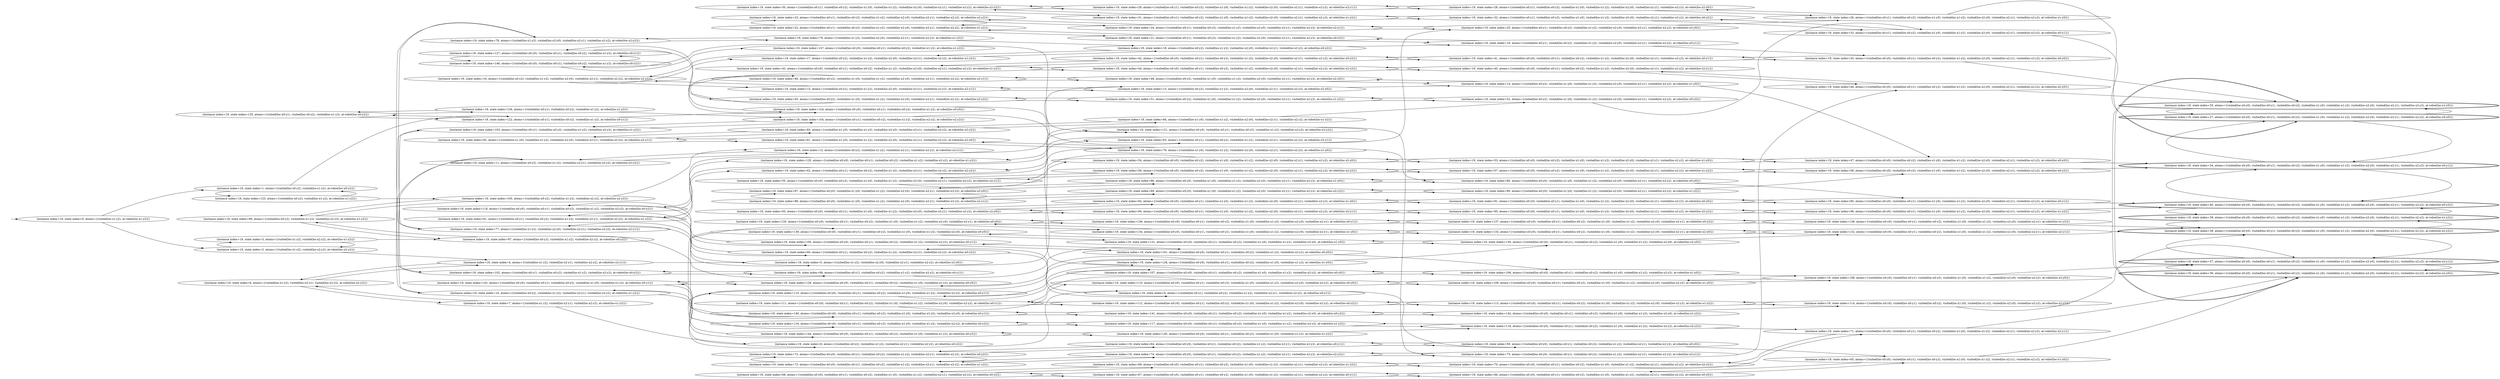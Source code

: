 digraph {
rankdir="LR"
s0[label="(instance index=19, state index=0, atoms={visited(loc-x1-y2), at-robot(loc-x1-y2)})"]
s123[label="(instance index=19, state index=123, atoms={visited(loc-x0-y2), visited(loc-x1-y2), at-robot(loc-x1-y2)})"]
s99[label="(instance index=19, state index=99, atoms={visited(loc-x0-y2), visited(loc-x1-y2), visited(loc-x2-y2), at-robot(loc-x1-y2)})"]
s3[label="(instance index=19, state index=3, atoms={visited(loc-x1-y2), visited(loc-x2-y2), at-robot(loc-x1-y2)})"]
s1[label="(instance index=19, state index=1, atoms={visited(loc-x0-y2), visited(loc-x1-y2), at-robot(loc-x0-y2)})"]
s125[label="(instance index=19, state index=125, atoms={visited(loc-x0-y1), visited(loc-x0-y2), visited(loc-x1-y2), at-robot(loc-x0-y2)})"]
s6[label="(instance index=19, state index=6, atoms={visited(loc-x1-y2), visited(loc-x2-y1), visited(loc-x2-y2), at-robot(loc-x2-y2)})"]
s2[label="(instance index=19, state index=2, atoms={visited(loc-x1-y2), visited(loc-x2-y2), at-robot(loc-x2-y2)})"]
s100[label="(instance index=19, state index=100, atoms={visited(loc-x0-y2), visited(loc-x1-y2), visited(loc-x2-y2), at-robot(loc-x2-y2)})"]
s11[label="(instance index=19, state index=11, atoms={visited(loc-x0-y2), visited(loc-x1-y2), visited(loc-x2-y1), visited(loc-x2-y2), at-robot(loc-x2-y2)})"]
s146[label="(instance index=19, state index=146, atoms={visited(loc-x0-y0), visited(loc-x0-y1), visited(loc-x0-y2), visited(loc-x1-y2), at-robot(loc-x0-y2)})"]
s78[label="(instance index=19, state index=78, atoms={visited(loc-x1-y2), visited(loc-x2-y0), visited(loc-x2-y1), visited(loc-x2-y2), at-robot(loc-x2-y2)})"]
s16[label="(instance index=19, state index=16, atoms={visited(loc-x0-y2), visited(loc-x1-y2), visited(loc-x2-y0), visited(loc-x2-y1), visited(loc-x2-y2), at-robot(loc-x2-y2)})"]
s10[label="(instance index=19, state index=10, atoms={visited(loc-x0-y2), visited(loc-x1-y2), visited(loc-x2-y1), visited(loc-x2-y2), at-robot(loc-x1-y2)})"]
s7[label="(instance index=19, state index=7, atoms={visited(loc-x1-y2), visited(loc-x2-y1), visited(loc-x2-y2), at-robot(loc-x1-y2)})"]
s119[label="(instance index=19, state index=119, atoms={visited(loc-x0-y0), visited(loc-x0-y1), visited(loc-x0-y2), visited(loc-x1-y2), visited(loc-x2-y2), at-robot(loc-x0-y2)})"]
s102[label="(instance index=19, state index=102, atoms={visited(loc-x0-y1), visited(loc-x0-y2), visited(loc-x1-y2), visited(loc-x2-y2), at-robot(loc-x0-y2)})"]
s97[label="(instance index=19, state index=97, atoms={visited(loc-x0-y2), visited(loc-x1-y2), visited(loc-x2-y2), at-robot(loc-x0-y2)})"]
s143[label="(instance index=19, state index=143, atoms={visited(loc-x0-y0), visited(loc-x0-y1), visited(loc-x0-y2), visited(loc-x1-y0), visited(loc-x1-y2), at-robot(loc-x0-y1)})"]
s127[label="(instance index=19, state index=127, atoms={visited(loc-x0-y0), visited(loc-x0-y1), visited(loc-x0-y2), visited(loc-x1-y2), at-robot(loc-x0-y1)})"]
s122[label="(instance index=19, state index=122, atoms={visited(loc-x0-y1), visited(loc-x0-y2), visited(loc-x1-y2), at-robot(loc-x0-y1)})"]
s4[label="(instance index=19, state index=4, atoms={visited(loc-x1-y2), visited(loc-x2-y1), visited(loc-x2-y2), at-robot(loc-x2-y1)})"]
s77[label="(instance index=19, state index=77, atoms={visited(loc-x1-y2), visited(loc-x2-y0), visited(loc-x2-y1), visited(loc-x2-y2), at-robot(loc-x2-y1)})"]
s82[label="(instance index=19, state index=82, atoms={visited(loc-x1-y0), visited(loc-x1-y2), visited(loc-x2-y0), visited(loc-x2-y1), visited(loc-x2-y2), at-robot(loc-x2-y1)})"]
s61[label="(instance index=19, state index=61, atoms={visited(loc-x0-y1), visited(loc-x0-y2), visited(loc-x1-y2), visited(loc-x2-y1), visited(loc-x2-y2), at-robot(loc-x1-y2)})"]
s103[label="(instance index=19, state index=103, atoms={visited(loc-x0-y1), visited(loc-x0-y2), visited(loc-x1-y2), visited(loc-x2-y2), at-robot(loc-x1-y2)})"]
s126[label="(instance index=19, state index=126, atoms={visited(loc-x0-y1), visited(loc-x0-y2), visited(loc-x1-y2), at-robot(loc-x1-y2)})"]
s15[label="(instance index=19, state index=15, atoms={visited(loc-x0-y2), visited(loc-x1-y2), visited(loc-x2-y0), visited(loc-x2-y1), visited(loc-x2-y2), at-robot(loc-x2-y1)})"]
s5[label="(instance index=19, state index=5, atoms={visited(loc-x1-y2), visited(loc-x2-y0), visited(loc-x2-y1), visited(loc-x2-y2), at-robot(loc-x2-y0)})"]
s147[label="(instance index=19, state index=147, atoms={visited(loc-x0-y0), visited(loc-x0-y1), visited(loc-x0-y2), visited(loc-x1-y2), at-robot(loc-x1-y2)})"]
s140[label="(instance index=19, state index=140, atoms={visited(loc-x0-y0), visited(loc-x0-y1), visited(loc-x0-y2), visited(loc-x1-y0), visited(loc-x1-y2), visited(loc-x2-y0), at-robot(loc-x0-y1)})"]
s81[label="(instance index=19, state index=81, atoms={visited(loc-x1-y0), visited(loc-x1-y2), visited(loc-x2-y0), visited(loc-x2-y1), visited(loc-x2-y2), at-robot(loc-x2-y0)})"]
s87[label="(instance index=19, state index=87, atoms={visited(loc-x0-y0), visited(loc-x1-y0), visited(loc-x1-y2), visited(loc-x2-y0), visited(loc-x2-y1), visited(loc-x2-y2), at-robot(loc-x2-y0)})"]
s93[label="(instance index=19, state index=93, atoms={visited(loc-x0-y0), visited(loc-x0-y1), visited(loc-x1-y0), visited(loc-x1-y2), visited(loc-x2-y0), visited(loc-x2-y1), visited(loc-x2-y2), at-robot(loc-x2-y0)})"]
s23[label="(instance index=19, state index=23, atoms={visited(loc-x0-y1), visited(loc-x0-y2), visited(loc-x1-y2), visited(loc-x2-y0), visited(loc-x2-y1), visited(loc-x2-y2), at-robot(loc-x2-y2)})"]
s62[label="(instance index=19, state index=62, atoms={visited(loc-x0-y1), visited(loc-x0-y2), visited(loc-x1-y2), visited(loc-x2-y1), visited(loc-x2-y2), at-robot(loc-x2-y2)})"]
s104[label="(instance index=19, state index=104, atoms={visited(loc-x0-y1), visited(loc-x0-y2), visited(loc-x1-y2), visited(loc-x2-y2), at-robot(loc-x2-y2)})"]
s30[label="(instance index=19, state index=30, atoms={visited(loc-x0-y1), visited(loc-x0-y2), visited(loc-x1-y0), visited(loc-x1-y2), visited(loc-x2-y0), visited(loc-x2-y1), visited(loc-x2-y2), at-robot(loc-x2-y2)})"]
s50[label="(instance index=19, state index=50, atoms={visited(loc-x0-y2), visited(loc-x1-y0), visited(loc-x1-y2), visited(loc-x2-y0), visited(loc-x2-y1), visited(loc-x2-y2), at-robot(loc-x2-y2)})"]
s83[label="(instance index=19, state index=83, atoms={visited(loc-x1-y0), visited(loc-x1-y2), visited(loc-x2-y0), visited(loc-x2-y1), visited(loc-x2-y2), at-robot(loc-x2-y2)})"]
s124[label="(instance index=19, state index=124, atoms={visited(loc-x0-y0), visited(loc-x0-y1), visited(loc-x0-y2), visited(loc-x1-y2), at-robot(loc-x0-y0)})"]
s129[label="(instance index=19, state index=129, atoms={visited(loc-x0-y0), visited(loc-x0-y1), visited(loc-x0-y2), visited(loc-x1-y0), visited(loc-x1-y2), at-robot(loc-x0-y0)})"]
s139[label="(instance index=19, state index=139, atoms={visited(loc-x0-y0), visited(loc-x0-y1), visited(loc-x0-y2), visited(loc-x1-y0), visited(loc-x1-y2), visited(loc-x2-y0), at-robot(loc-x0-y0)})"]
s12[label="(instance index=19, state index=12, atoms={visited(loc-x0-y2), visited(loc-x1-y2), visited(loc-x2-y1), visited(loc-x2-y2), at-robot(loc-x2-y1)})"]
s135[label="(instance index=19, state index=135, atoms={visited(loc-x0-y0), visited(loc-x0-y1), visited(loc-x0-y2), visited(loc-x1-y0), visited(loc-x1-y2), visited(loc-x2-y0), visited(loc-x2-y1), at-robot(loc-x0-y0)})"]
s8[label="(instance index=19, state index=8, atoms={visited(loc-x0-y2), visited(loc-x1-y2), visited(loc-x2-y1), visited(loc-x2-y2), at-robot(loc-x0-y2)})"]
s98[label="(instance index=19, state index=98, atoms={visited(loc-x0-y1), visited(loc-x0-y2), visited(loc-x1-y2), visited(loc-x2-y2), at-robot(loc-x0-y1)})"]
s105[label="(instance index=19, state index=105, atoms={visited(loc-x0-y0), visited(loc-x0-y1), visited(loc-x0-y2), visited(loc-x1-y2), visited(loc-x2-y2), at-robot(loc-x0-y1)})"]
s115[label="(instance index=19, state index=115, atoms={visited(loc-x0-y0), visited(loc-x0-y1), visited(loc-x0-y2), visited(loc-x1-y0), visited(loc-x1-y2), visited(loc-x2-y2), at-robot(loc-x0-y1)})"]
s111[label="(instance index=19, state index=111, atoms={visited(loc-x0-y0), visited(loc-x0-y1), visited(loc-x0-y2), visited(loc-x1-y0), visited(loc-x1-y2), visited(loc-x2-y0), visited(loc-x2-y2), at-robot(loc-x0-y1)})"]
s60[label="(instance index=19, state index=60, atoms={visited(loc-x0-y1), visited(loc-x0-y2), visited(loc-x1-y2), visited(loc-x2-y1), visited(loc-x2-y2), at-robot(loc-x0-y2)})"]
s72[label="(instance index=19, state index=72, atoms={visited(loc-x0-y0), visited(loc-x0-y1), visited(loc-x0-y2), visited(loc-x1-y2), visited(loc-x2-y1), visited(loc-x2-y2), at-robot(loc-x0-y2)})"]
s68[label="(instance index=19, state index=68, atoms={visited(loc-x0-y0), visited(loc-x0-y1), visited(loc-x0-y2), visited(loc-x1-y0), visited(loc-x1-y2), visited(loc-x2-y1), visited(loc-x2-y2), at-robot(loc-x0-y2)})"]
s116[label="(instance index=19, state index=116, atoms={visited(loc-x0-y0), visited(loc-x0-y1), visited(loc-x0-y2), visited(loc-x1-y0), visited(loc-x1-y2), visited(loc-x2-y2), at-robot(loc-x0-y2)})"]
s144[label="(instance index=19, state index=144, atoms={visited(loc-x0-y0), visited(loc-x0-y1), visited(loc-x0-y2), visited(loc-x1-y0), visited(loc-x1-y2), at-robot(loc-x0-y2)})"]
s17[label="(instance index=19, state index=17, atoms={visited(loc-x0-y2), visited(loc-x1-y2), visited(loc-x2-y0), visited(loc-x2-y1), visited(loc-x2-y2), at-robot(loc-x1-y2)})"]
s79[label="(instance index=19, state index=79, atoms={visited(loc-x1-y2), visited(loc-x2-y0), visited(loc-x2-y1), visited(loc-x2-y2), at-robot(loc-x1-y2)})"]
s22[label="(instance index=19, state index=22, atoms={visited(loc-x0-y1), visited(loc-x0-y2), visited(loc-x1-y2), visited(loc-x2-y0), visited(loc-x2-y1), visited(loc-x2-y2), at-robot(loc-x1-y2)})"]
s43[label="(instance index=19, state index=43, atoms={visited(loc-x0-y0), visited(loc-x0-y1), visited(loc-x0-y2), visited(loc-x1-y2), visited(loc-x2-y0), visited(loc-x2-y1), visited(loc-x2-y2), at-robot(loc-x1-y2)})"]
s73[label="(instance index=19, state index=73, atoms={visited(loc-x0-y0), visited(loc-x0-y1), visited(loc-x0-y2), visited(loc-x1-y2), visited(loc-x2-y1), visited(loc-x2-y2), at-robot(loc-x1-y2)})"]
s120[label="(instance index=19, state index=120, atoms={visited(loc-x0-y0), visited(loc-x0-y1), visited(loc-x0-y2), visited(loc-x1-y2), visited(loc-x2-y2), at-robot(loc-x1-y2)})"]
s49[label="(instance index=19, state index=49, atoms={visited(loc-x0-y2), visited(loc-x1-y0), visited(loc-x1-y2), visited(loc-x2-y0), visited(loc-x2-y1), visited(loc-x2-y2), at-robot(loc-x2-y1)})"]
s55[label="(instance index=19, state index=55, atoms={visited(loc-x0-y0), visited(loc-x0-y2), visited(loc-x1-y0), visited(loc-x1-y2), visited(loc-x2-y0), visited(loc-x2-y1), visited(loc-x2-y2), at-robot(loc-x2-y1)})"]
s88[label="(instance index=19, state index=88, atoms={visited(loc-x0-y0), visited(loc-x1-y0), visited(loc-x1-y2), visited(loc-x2-y0), visited(loc-x2-y1), visited(loc-x2-y2), at-robot(loc-x2-y1)})"]
s128[label="(instance index=19, state index=128, atoms={visited(loc-x0-y0), visited(loc-x0-y1), visited(loc-x0-y2), visited(loc-x1-y0), visited(loc-x1-y2), at-robot(loc-x1-y0)})"]
s51[label="(instance index=19, state index=51, atoms={visited(loc-x0-y2), visited(loc-x1-y0), visited(loc-x1-y2), visited(loc-x2-y0), visited(loc-x2-y1), visited(loc-x2-y2), at-robot(loc-x1-y2)})"]
s29[label="(instance index=19, state index=29, atoms={visited(loc-x0-y1), visited(loc-x0-y2), visited(loc-x1-y0), visited(loc-x1-y2), visited(loc-x2-y0), visited(loc-x2-y1), visited(loc-x2-y2), at-robot(loc-x2-y1)})"]
s63[label="(instance index=19, state index=63, atoms={visited(loc-x0-y1), visited(loc-x0-y2), visited(loc-x1-y2), visited(loc-x2-y1), visited(loc-x2-y2), at-robot(loc-x2-y1)})"]
s76[label="(instance index=19, state index=76, atoms={visited(loc-x1-y0), visited(loc-x1-y2), visited(loc-x2-y0), visited(loc-x2-y1), visited(loc-x2-y2), at-robot(loc-x1-y0)})"]
s31[label="(instance index=19, state index=31, atoms={visited(loc-x0-y1), visited(loc-x0-y2), visited(loc-x1-y0), visited(loc-x1-y2), visited(loc-x2-y0), visited(loc-x2-y1), visited(loc-x2-y2), at-robot(loc-x1-y2)})"]
s24[label="(instance index=19, state index=24, atoms={visited(loc-x0-y1), visited(loc-x0-y2), visited(loc-x1-y2), visited(loc-x2-y0), visited(loc-x2-y1), visited(loc-x2-y2), at-robot(loc-x2-y1)})"]
s141[label="(instance index=19, state index=141, atoms={visited(loc-x0-y0), visited(loc-x0-y1), visited(loc-x0-y2), visited(loc-x1-y0), visited(loc-x1-y2), visited(loc-x2-y0), at-robot(loc-x0-y2)})"]
s92[label="(instance index=19, state index=92, atoms={visited(loc-x0-y0), visited(loc-x0-y1), visited(loc-x1-y0), visited(loc-x1-y2), visited(loc-x2-y0), visited(loc-x2-y1), visited(loc-x2-y2), at-robot(loc-x1-y0)})"]
s86[label="(instance index=19, state index=86, atoms={visited(loc-x0-y0), visited(loc-x1-y0), visited(loc-x1-y2), visited(loc-x2-y0), visited(loc-x2-y1), visited(loc-x2-y2), at-robot(loc-x1-y0)})"]
s94[label="(instance index=19, state index=94, atoms={visited(loc-x0-y0), visited(loc-x0-y1), visited(loc-x1-y0), visited(loc-x1-y2), visited(loc-x2-y0), visited(loc-x2-y1), visited(loc-x2-y2), at-robot(loc-x2-y1)})"]
s84[label="(instance index=19, state index=84, atoms={visited(loc-x1-y0), visited(loc-x1-y2), visited(loc-x2-y0), visited(loc-x2-y1), visited(loc-x2-y2), at-robot(loc-x1-y2)})"]
s131[label="(instance index=19, state index=131, atoms={visited(loc-x0-y0), visited(loc-x0-y1), visited(loc-x0-y2), visited(loc-x1-y0), visited(loc-x1-y2), visited(loc-x2-y0), at-robot(loc-x1-y0)})"]
s134[label="(instance index=19, state index=134, atoms={visited(loc-x0-y0), visited(loc-x0-y1), visited(loc-x0-y2), visited(loc-x1-y0), visited(loc-x1-y2), visited(loc-x2-y0), visited(loc-x2-y1), at-robot(loc-x1-y0)})"]
s136[label="(instance index=19, state index=136, atoms={visited(loc-x0-y0), visited(loc-x0-y1), visited(loc-x0-y2), visited(loc-x1-y0), visited(loc-x1-y2), visited(loc-x2-y0), visited(loc-x2-y1), at-robot(loc-x0-y1)})"]
s9[label="(instance index=19, state index=9, atoms={visited(loc-x0-y1), visited(loc-x0-y2), visited(loc-x1-y2), visited(loc-x2-y1), visited(loc-x2-y2), at-robot(loc-x0-y1)})"]
s101[label="(instance index=19, state index=101, atoms={visited(loc-x0-y0), visited(loc-x0-y1), visited(loc-x0-y2), visited(loc-x1-y2), visited(loc-x2-y2), at-robot(loc-x0-y0)})"]
s107[label="(instance index=19, state index=107, atoms={visited(loc-x0-y0), visited(loc-x0-y1), visited(loc-x0-y2), visited(loc-x1-y0), visited(loc-x1-y2), visited(loc-x2-y2), at-robot(loc-x0-y0)})"]
s110[label="(instance index=19, state index=110, atoms={visited(loc-x0-y0), visited(loc-x0-y1), visited(loc-x0-y2), visited(loc-x1-y0), visited(loc-x1-y2), visited(loc-x2-y0), visited(loc-x2-y2), at-robot(loc-x0-y0)})"]
s112[label="(instance index=19, state index=112, atoms={visited(loc-x0-y0), visited(loc-x0-y1), visited(loc-x0-y2), visited(loc-x1-y0), visited(loc-x1-y2), visited(loc-x2-y0), visited(loc-x2-y2), at-robot(loc-x0-y2)})"]
s64[label="(instance index=19, state index=64, atoms={visited(loc-x0-y0), visited(loc-x0-y1), visited(loc-x0-y2), visited(loc-x1-y2), visited(loc-x2-y1), visited(loc-x2-y2), at-robot(loc-x0-y1)})"]
s67[label="(instance index=19, state index=67, atoms={visited(loc-x0-y0), visited(loc-x0-y1), visited(loc-x0-y2), visited(loc-x1-y0), visited(loc-x1-y2), visited(loc-x2-y1), visited(loc-x2-y2), at-robot(loc-x0-y1)})"]
s69[label="(instance index=19, state index=69, atoms={visited(loc-x0-y0), visited(loc-x0-y1), visited(loc-x0-y2), visited(loc-x1-y0), visited(loc-x1-y2), visited(loc-x2-y1), visited(loc-x2-y2), at-robot(loc-x1-y2)})"]
s117[label="(instance index=19, state index=117, atoms={visited(loc-x0-y0), visited(loc-x0-y1), visited(loc-x0-y2), visited(loc-x1-y0), visited(loc-x1-y2), visited(loc-x2-y2), at-robot(loc-x1-y2)})"]
s145[label="(instance index=19, state index=145, atoms={visited(loc-x0-y0), visited(loc-x0-y1), visited(loc-x0-y2), visited(loc-x1-y0), visited(loc-x1-y2), at-robot(loc-x1-y2)})"]
s18[label="(instance index=19, state index=18, atoms={visited(loc-x0-y2), visited(loc-x1-y2), visited(loc-x2-y0), visited(loc-x2-y1), visited(loc-x2-y2), at-robot(loc-x0-y2)})"]
s21[label="(instance index=19, state index=21, atoms={visited(loc-x0-y1), visited(loc-x0-y2), visited(loc-x1-y2), visited(loc-x2-y0), visited(loc-x2-y1), visited(loc-x2-y2), at-robot(loc-x0-y2)})"]
s42[label="(instance index=19, state index=42, atoms={visited(loc-x0-y0), visited(loc-x0-y1), visited(loc-x0-y2), visited(loc-x1-y2), visited(loc-x2-y0), visited(loc-x2-y1), visited(loc-x2-y2), at-robot(loc-x0-y2)})"]
s44[label="(instance index=19, state index=44, atoms={visited(loc-x0-y0), visited(loc-x0-y1), visited(loc-x0-y2), visited(loc-x1-y2), visited(loc-x2-y0), visited(loc-x2-y1), visited(loc-x2-y2), at-robot(loc-x2-y2)})"]
s74[label="(instance index=19, state index=74, atoms={visited(loc-x0-y0), visited(loc-x0-y1), visited(loc-x0-y2), visited(loc-x1-y2), visited(loc-x2-y1), visited(loc-x2-y2), at-robot(loc-x2-y2)})"]
s121[label="(instance index=19, state index=121, atoms={visited(loc-x0-y0), visited(loc-x0-y1), visited(loc-x0-y2), visited(loc-x1-y2), visited(loc-x2-y2), at-robot(loc-x2-y2)})"]
s13[label="(instance index=19, state index=13, atoms={visited(loc-x0-y2), visited(loc-x1-y2), visited(loc-x2-y0), visited(loc-x2-y1), visited(loc-x2-y2), at-robot(loc-x2-y0)})"]
s48[label="(instance index=19, state index=48, atoms={visited(loc-x0-y2), visited(loc-x1-y0), visited(loc-x1-y2), visited(loc-x2-y0), visited(loc-x2-y1), visited(loc-x2-y2), at-robot(loc-x2-y0)})"]
s54[label="(instance index=19, state index=54, atoms={visited(loc-x0-y0), visited(loc-x0-y2), visited(loc-x1-y0), visited(loc-x1-y2), visited(loc-x2-y0), visited(loc-x2-y1), visited(loc-x2-y2), at-robot(loc-x2-y0)})"]
s56[label="(instance index=19, state index=56, atoms={visited(loc-x0-y0), visited(loc-x0-y2), visited(loc-x1-y0), visited(loc-x1-y2), visited(loc-x2-y0), visited(loc-x2-y1), visited(loc-x2-y2), at-robot(loc-x2-y2)})"]
s89[label="(instance index=19, state index=89, atoms={visited(loc-x0-y0), visited(loc-x1-y0), visited(loc-x1-y2), visited(loc-x2-y0), visited(loc-x2-y1), visited(loc-x2-y2), at-robot(loc-x2-y2)})"]
s90[label="(instance index=19, state index=90, atoms={visited(loc-x0-y0), visited(loc-x1-y0), visited(loc-x1-y2), visited(loc-x2-y0), visited(loc-x2-y1), visited(loc-x2-y2), at-robot(loc-x1-y2)})"]
s57[label="(instance index=19, state index=57, atoms={visited(loc-x0-y0), visited(loc-x0-y2), visited(loc-x1-y0), visited(loc-x1-y2), visited(loc-x2-y0), visited(loc-x2-y1), visited(loc-x2-y2), at-robot(loc-x1-y2)})"]
s53[label="(instance index=19, state index=53, atoms={visited(loc-x0-y0), visited(loc-x0-y2), visited(loc-x1-y0), visited(loc-x1-y2), visited(loc-x2-y0), visited(loc-x2-y1), visited(loc-x2-y2), at-robot(loc-x1-y0)})"]
s75[label="(instance index=19, state index=75, atoms={visited(loc-x0-y0), visited(loc-x0-y1), visited(loc-x0-y2), visited(loc-x1-y2), visited(loc-x2-y1), visited(loc-x2-y2), at-robot(loc-x2-y1)})"]
s45[label="(instance index=19, state index=45, atoms={visited(loc-x0-y0), visited(loc-x0-y1), visited(loc-x0-y2), visited(loc-x1-y2), visited(loc-x2-y0), visited(loc-x2-y1), visited(loc-x2-y2), at-robot(loc-x2-y1)})"]
s41[label="(instance index=19, state index=41, atoms={visited(loc-x0-y0), visited(loc-x0-y1), visited(loc-x0-y2), visited(loc-x1-y2), visited(loc-x2-y0), visited(loc-x2-y1), visited(loc-x2-y2), at-robot(loc-x0-y1)})"]
s70[label="(instance index=19, state index=70, atoms={visited(loc-x0-y0), visited(loc-x0-y1), visited(loc-x0-y2), visited(loc-x1-y0), visited(loc-x1-y2), visited(loc-x2-y1), visited(loc-x2-y2), at-robot(loc-x2-y2)})"]
s66[label="(instance index=19, state index=66, atoms={visited(loc-x0-y0), visited(loc-x0-y1), visited(loc-x0-y2), visited(loc-x1-y0), visited(loc-x1-y2), visited(loc-x2-y1), visited(loc-x2-y2), at-robot(loc-x0-y0)})"]
s118[label="(instance index=19, state index=118, atoms={visited(loc-x0-y0), visited(loc-x0-y1), visited(loc-x0-y2), visited(loc-x1-y0), visited(loc-x1-y2), visited(loc-x2-y2), at-robot(loc-x2-y2)})"]
s59[label="(instance index=19, state index=59, atoms={visited(loc-x0-y0), visited(loc-x0-y1), visited(loc-x0-y2), visited(loc-x1-y2), visited(loc-x2-y1), visited(loc-x2-y2), at-robot(loc-x0-y0)})"]
s142[label="(instance index=19, state index=142, atoms={visited(loc-x0-y0), visited(loc-x0-y1), visited(loc-x0-y2), visited(loc-x1-y0), visited(loc-x1-y2), visited(loc-x2-y0), at-robot(loc-x1-y2)})"]
s113[label="(instance index=19, state index=113, atoms={visited(loc-x0-y0), visited(loc-x0-y1), visited(loc-x0-y2), visited(loc-x1-y0), visited(loc-x1-y2), visited(loc-x2-y0), visited(loc-x2-y2), at-robot(loc-x1-y2)})"]
s109[label="(instance index=19, state index=109, atoms={visited(loc-x0-y0), visited(loc-x0-y1), visited(loc-x0-y2), visited(loc-x1-y0), visited(loc-x1-y2), visited(loc-x2-y0), visited(loc-x2-y2), at-robot(loc-x1-y0)})"]
s19[label="(instance index=19, state index=19, atoms={visited(loc-x0-y1), visited(loc-x0-y2), visited(loc-x1-y2), visited(loc-x2-y0), visited(loc-x2-y1), visited(loc-x2-y2), at-robot(loc-x0-y1)})"]
s137[label="(instance index=19, state index=137, atoms={visited(loc-x0-y0), visited(loc-x0-y1), visited(loc-x0-y2), visited(loc-x1-y0), visited(loc-x1-y2), visited(loc-x2-y0), visited(loc-x2-y1), at-robot(loc-x0-y2)})"]
s133[label="(instance index=19, state index=133, atoms={visited(loc-x0-y0), visited(loc-x0-y1), visited(loc-x0-y2), visited(loc-x1-y0), visited(loc-x1-y2), visited(loc-x2-y0), visited(loc-x2-y1), at-robot(loc-x2-y0)})"]
s14[label="(instance index=19, state index=14, atoms={visited(loc-x0-y2), visited(loc-x1-y0), visited(loc-x1-y2), visited(loc-x2-y0), visited(loc-x2-y1), visited(loc-x2-y2), at-robot(loc-x1-y0)})"]
s95[label="(instance index=19, state index=95, atoms={visited(loc-x0-y0), visited(loc-x0-y1), visited(loc-x1-y0), visited(loc-x1-y2), visited(loc-x2-y0), visited(loc-x2-y1), visited(loc-x2-y2), at-robot(loc-x2-y2)})"]
s80[label="(instance index=19, state index=80, atoms={visited(loc-x0-y0), visited(loc-x1-y0), visited(loc-x1-y2), visited(loc-x2-y0), visited(loc-x2-y1), visited(loc-x2-y2), at-robot(loc-x0-y0)})"]
s130[label="(instance index=19, state index=130, atoms={visited(loc-x0-y0), visited(loc-x0-y1), visited(loc-x0-y2), visited(loc-x1-y0), visited(loc-x1-y2), visited(loc-x2-y0), at-robot(loc-x2-y0)})"]
s106[label="(instance index=19, state index=106, atoms={visited(loc-x0-y0), visited(loc-x0-y1), visited(loc-x0-y2), visited(loc-x1-y0), visited(loc-x1-y2), visited(loc-x2-y2), at-robot(loc-x1-y0)})"]
s25[label="(instance index=19, state index=25, atoms={visited(loc-x0-y1), visited(loc-x0-y2), visited(loc-x1-y2), visited(loc-x2-y0), visited(loc-x2-y1), visited(loc-x2-y2), at-robot(loc-x2-y0)})"]
s28[label="(instance index=19, state index=28, atoms={visited(loc-x0-y1), visited(loc-x0-y2), visited(loc-x1-y0), visited(loc-x1-y2), visited(loc-x2-y0), visited(loc-x2-y1), visited(loc-x2-y2), at-robot(loc-x2-y0)})"]
s91[label="(instance index=19, state index=91, atoms={visited(loc-x0-y0), visited(loc-x0-y1), visited(loc-x1-y0), visited(loc-x1-y2), visited(loc-x2-y0), visited(loc-x2-y1), visited(loc-x2-y2), at-robot(loc-x0-y0)})"]
s32[label="(instance index=19, state index=32, atoms={visited(loc-x0-y1), visited(loc-x0-y2), visited(loc-x1-y0), visited(loc-x1-y2), visited(loc-x2-y0), visited(loc-x2-y1), visited(loc-x2-y2), at-robot(loc-x0-y2)})"]
s52[label="(instance index=19, state index=52, atoms={visited(loc-x0-y2), visited(loc-x1-y0), visited(loc-x1-y2), visited(loc-x2-y0), visited(loc-x2-y1), visited(loc-x2-y2), at-robot(loc-x0-y2)})"]
s132[label="(instance index=19, state index=132, atoms={visited(loc-x0-y0), visited(loc-x0-y1), visited(loc-x0-y2), visited(loc-x1-y0), visited(loc-x1-y2), visited(loc-x2-y0), visited(loc-x2-y1), at-robot(loc-x2-y1)})"]
s33[label="(instance index=19, state index=33, atoms={visited(loc-x0-y1), visited(loc-x0-y2), visited(loc-x1-y0), visited(loc-x1-y2), visited(loc-x2-y0), visited(loc-x2-y1), visited(loc-x2-y2), at-robot(loc-x0-y1)})"]
s114[label="(instance index=19, state index=114, atoms={visited(loc-x0-y0), visited(loc-x0-y1), visited(loc-x0-y2), visited(loc-x1-y0), visited(loc-x1-y2), visited(loc-x2-y0), visited(loc-x2-y2), at-robot(loc-x2-y2)})"]
s65[label="(instance index=19, state index=65, atoms={visited(loc-x0-y0), visited(loc-x0-y1), visited(loc-x0-y2), visited(loc-x1-y0), visited(loc-x1-y2), visited(loc-x2-y1), visited(loc-x2-y2), at-robot(loc-x1-y0)})"]
s96[label="(instance index=19, state index=96, atoms={visited(loc-x0-y0), visited(loc-x0-y1), visited(loc-x1-y0), visited(loc-x1-y2), visited(loc-x2-y0), visited(loc-x2-y1), visited(loc-x2-y2), at-robot(loc-x1-y2)})"]
s85[label="(instance index=19, state index=85, atoms={visited(loc-x0-y0), visited(loc-x0-y1), visited(loc-x1-y0), visited(loc-x1-y2), visited(loc-x2-y0), visited(loc-x2-y1), visited(loc-x2-y2), at-robot(loc-x0-y1)})"]
s26[label="(instance index=19, state index=26, atoms={visited(loc-x0-y1), visited(loc-x0-y2), visited(loc-x1-y0), visited(loc-x1-y2), visited(loc-x2-y0), visited(loc-x2-y1), visited(loc-x2-y2), at-robot(loc-x1-y0)})"]
s108[label="(instance index=19, state index=108, atoms={visited(loc-x0-y0), visited(loc-x0-y1), visited(loc-x0-y2), visited(loc-x1-y0), visited(loc-x1-y2), visited(loc-x2-y0), visited(loc-x2-y2), at-robot(loc-x2-y0)})"]
s71[label="(instance index=19, state index=71, atoms={visited(loc-x0-y0), visited(loc-x0-y1), visited(loc-x0-y2), visited(loc-x1-y0), visited(loc-x1-y2), visited(loc-x2-y1), visited(loc-x2-y2), at-robot(loc-x2-y1)})"]
s138[label="(instance index=19, state index=138, atoms={visited(loc-x0-y0), visited(loc-x0-y1), visited(loc-x0-y2), visited(loc-x1-y0), visited(loc-x1-y2), visited(loc-x2-y0), visited(loc-x2-y1), at-robot(loc-x1-y2)})"]
s20[label="(instance index=19, state index=20, atoms={visited(loc-x0-y0), visited(loc-x0-y1), visited(loc-x0-y2), visited(loc-x1-y2), visited(loc-x2-y0), visited(loc-x2-y1), visited(loc-x2-y2), at-robot(loc-x0-y0)})"]
s46[label="(instance index=19, state index=46, atoms={visited(loc-x0-y0), visited(loc-x0-y1), visited(loc-x0-y2), visited(loc-x1-y2), visited(loc-x2-y0), visited(loc-x2-y1), visited(loc-x2-y2), at-robot(loc-x2-y0)})"]
s47[label="(instance index=19, state index=47, atoms={visited(loc-x0-y0), visited(loc-x0-y2), visited(loc-x1-y0), visited(loc-x1-y2), visited(loc-x2-y0), visited(loc-x2-y1), visited(loc-x2-y2), at-robot(loc-x0-y0)})"]
s58[label="(instance index=19, state index=58, atoms={visited(loc-x0-y0), visited(loc-x0-y2), visited(loc-x1-y0), visited(loc-x1-y2), visited(loc-x2-y0), visited(loc-x2-y1), visited(loc-x2-y2), at-robot(loc-x0-y2)})"]
s38[peripheries=2,label="(instance index=19, state index=38, atoms={visited(loc-x0-y0), visited(loc-x0-y1), visited(loc-x0-y2), visited(loc-x1-y0), visited(loc-x1-y2), visited(loc-x2-y0), visited(loc-x2-y1), visited(loc-x2-y2), at-robot(loc-x2-y2)})"]
s27[peripheries=2,label="(instance index=19, state index=27, atoms={visited(loc-x0-y0), visited(loc-x0-y1), visited(loc-x0-y2), visited(loc-x1-y0), visited(loc-x1-y2), visited(loc-x2-y0), visited(loc-x2-y1), visited(loc-x2-y2), at-robot(loc-x0-y0)})"]
s34[peripheries=2,label="(instance index=19, state index=34, atoms={visited(loc-x0-y0), visited(loc-x0-y1), visited(loc-x0-y2), visited(loc-x1-y0), visited(loc-x1-y2), visited(loc-x2-y0), visited(loc-x2-y1), visited(loc-x2-y2), at-robot(loc-x0-y1)})"]
s35[peripheries=2,label="(instance index=19, state index=35, atoms={visited(loc-x0-y0), visited(loc-x0-y1), visited(loc-x0-y2), visited(loc-x1-y0), visited(loc-x1-y2), visited(loc-x2-y0), visited(loc-x2-y1), visited(loc-x2-y2), at-robot(loc-x1-y0)})"]
s37[peripheries=2,label="(instance index=19, state index=37, atoms={visited(loc-x0-y0), visited(loc-x0-y1), visited(loc-x0-y2), visited(loc-x1-y0), visited(loc-x1-y2), visited(loc-x2-y0), visited(loc-x2-y1), visited(loc-x2-y2), at-robot(loc-x2-y1)})"]
s36[peripheries=2,label="(instance index=19, state index=36, atoms={visited(loc-x0-y0), visited(loc-x0-y1), visited(loc-x0-y2), visited(loc-x1-y0), visited(loc-x1-y2), visited(loc-x2-y0), visited(loc-x2-y1), visited(loc-x2-y2), at-robot(loc-x2-y0)})"]
s39[peripheries=2,label="(instance index=19, state index=39, atoms={visited(loc-x0-y0), visited(loc-x0-y1), visited(loc-x0-y2), visited(loc-x1-y0), visited(loc-x1-y2), visited(loc-x2-y0), visited(loc-x2-y1), visited(loc-x2-y2), at-robot(loc-x1-y2)})"]
s40[peripheries=2,label="(instance index=19, state index=40, atoms={visited(loc-x0-y0), visited(loc-x0-y1), visited(loc-x0-y2), visited(loc-x1-y0), visited(loc-x1-y2), visited(loc-x2-y0), visited(loc-x2-y1), visited(loc-x2-y2), at-robot(loc-x0-y2)})"]
Dangling [ label = "", style = invis ]
{ rank = same; Dangling }
Dangling -> s0
{ rank = same; s0}
{ rank = same; s123,s99,s3,s1,s125,s6,s2}
{ rank = same; s100,s11,s146,s78,s16,s10,s7,s119,s102,s97,s143,s127,s122,s4,s77,s82,s61,s103,s126}
{ rank = same; s15,s5,s147,s140,s81,s87,s93,s23,s62,s104,s30,s50,s83,s124,s129,s139,s12,s135,s8,s98,s105,s115,s111,s60,s72,s68,s116,s144,s17,s79,s22,s43,s73,s120,s49,s55,s88}
{ rank = same; s128,s51,s29,s63,s76,s31,s24,s141,s92,s86,s94,s84,s131,s134,s136,s9,s101,s107,s110,s112,s64,s67,s69,s117,s145,s18,s21,s42,s44,s74,s121,s13,s48,s54,s56,s89}
{ rank = same; s90,s57,s53,s75,s45,s41,s70,s66,s118,s59,s142,s113,s109,s19,s137,s133,s14,s95,s80,s130,s106,s25,s28,s91,s32,s52}
{ rank = same; s132,s33,s114,s65,s96,s85,s26,s108,s71,s138,s20,s46,s47,s58}
{ rank = same; s38,s27,s34,s35,s37,s36,s39,s40}
{
s0->s2
s0->s1
}
{
s123->s100
s123->s1
s99->s100
s99->s97
s3->s2
s3->s97
s1->s123
s1->s122
s125->s126
s125->s122
s6->s7
s6->s4
s2->s4
s2->s3
}
{
s100->s12
s100->s99
s11->s12
s11->s10
s146->s127
s146->s147
s78->s79
s78->s77
s16->s15
s16->s17
s10->s11
s10->s8
s7->s6
s7->s8
s119->s105
s119->s120
s102->s103
s102->s98
s97->s99
s97->s98
s143->s129
s143->s144
s127->s124
s127->s146
s122->s125
s122->s124
s4->s6
s4->s5
s77->s78
s77->s5
s82->s83
s82->s81
s61->s62
s61->s60
s103->s102
s103->s104
s126->s125
s126->s104
}
{
s15->s13
s15->s16
s5->s77
s5->s76
s147->s146
s147->s121
s140->s141
s140->s139
s81->s76
s81->s82
s87->s86
s87->s88
s93->s94
s93->s92
s23->s22
s23->s24
s62->s63
s62->s61
s104->s103
s104->s63
s30->s31
s30->s29
s50->s51
s50->s49
s83->s84
s83->s82
s124->s127
s124->s128
s129->s143
s129->s128
s139->s140
s139->s131
s12->s13
s12->s11
s135->s134
s135->s136
s8->s10
s8->s9
s98->s102
s98->s101
s105->s119
s105->s101
s115->s116
s115->s107
s111->s110
s111->s112
s60->s61
s60->s9
s72->s73
s72->s64
s68->s69
s68->s67
s116->s117
s116->s115
s144->s143
s144->s145
s17->s18
s17->s16
s79->s78
s79->s18
s22->s23
s22->s21
s43->s44
s43->s42
s73->s74
s73->s72
s120->s119
s120->s121
s49->s50
s49->s48
s55->s54
s55->s56
s88->s87
s88->s89
}
{
s128->s130
s128->s129
s51->s52
s51->s50
s29->s30
s29->s28
s63->s62
s63->s25
s76->s81
s76->s80
s31->s30
s31->s32
s24->s23
s24->s25
s141->s142
s141->s140
s92->s93
s92->s91
s86->s87
s86->s80
s94->s95
s94->s93
s84->s52
s84->s83
s131->s139
s131->s130
s134->s135
s134->s133
s136->s135
s136->s137
s9->s60
s9->s59
s101->s106
s101->s105
s107->s115
s107->s106
s110->s111
s110->s109
s112->s111
s112->s113
s64->s59
s64->s72
s67->s68
s67->s66
s69->s70
s69->s68
s117->s118
s117->s116
s145->s118
s145->s144
s18->s19
s18->s17
s21->s22
s21->s19
s42->s43
s42->s41
s44->s45
s44->s43
s74->s75
s74->s73
s121->s75
s121->s120
s13->s15
s13->s14
s48->s14
s48->s49
s54->s55
s54->s53
s56->s55
s56->s57
s89->s90
s89->s88
}
{
s90->s58
s90->s89
s57->s58
s57->s56
s53->s47
s53->s54
s75->s46
s75->s74
s45->s46
s45->s44
s41->s20
s41->s42
s70->s71
s70->s69
s66->s67
s66->s65
s118->s71
s118->s117
s59->s65
s59->s64
s142->s141
s142->s114
s113->s114
s113->s112
s109->s110
s109->s108
s19->s21
s19->s20
s137->s138
s137->s136
s133->s134
s133->s132
s14->s47
s14->s48
s95->s94
s95->s96
s80->s86
s80->s85
s130->s132
s130->s131
s106->s108
s106->s107
s25->s26
s25->s24
s28->s29
s28->s26
s91->s85
s91->s92
s32->s31
s32->s33
s52->s51
s52->s33
}
{
s132->s38
s132->s133
s33->s27
s33->s32
s114->s37
s114->s113
s65->s36
s65->s66
s96->s95
s96->s40
s85->s91
s85->s40
s26->s28
s26->s27
s108->s109
s108->s37
s71->s70
s71->s36
s138->s38
s138->s137
s20->s35
s20->s41
s46->s45
s46->s35
s47->s53
s47->s34
s58->s34
s58->s57
}
{
s38->s39
s38->s37
s27->s35
s27->s34
s34->s27
s34->s40
s35->s36
s35->s27
s37->s38
s37->s36
s36->s37
s36->s35
s39->s38
s39->s40
s40->s39
s40->s34
}
}
